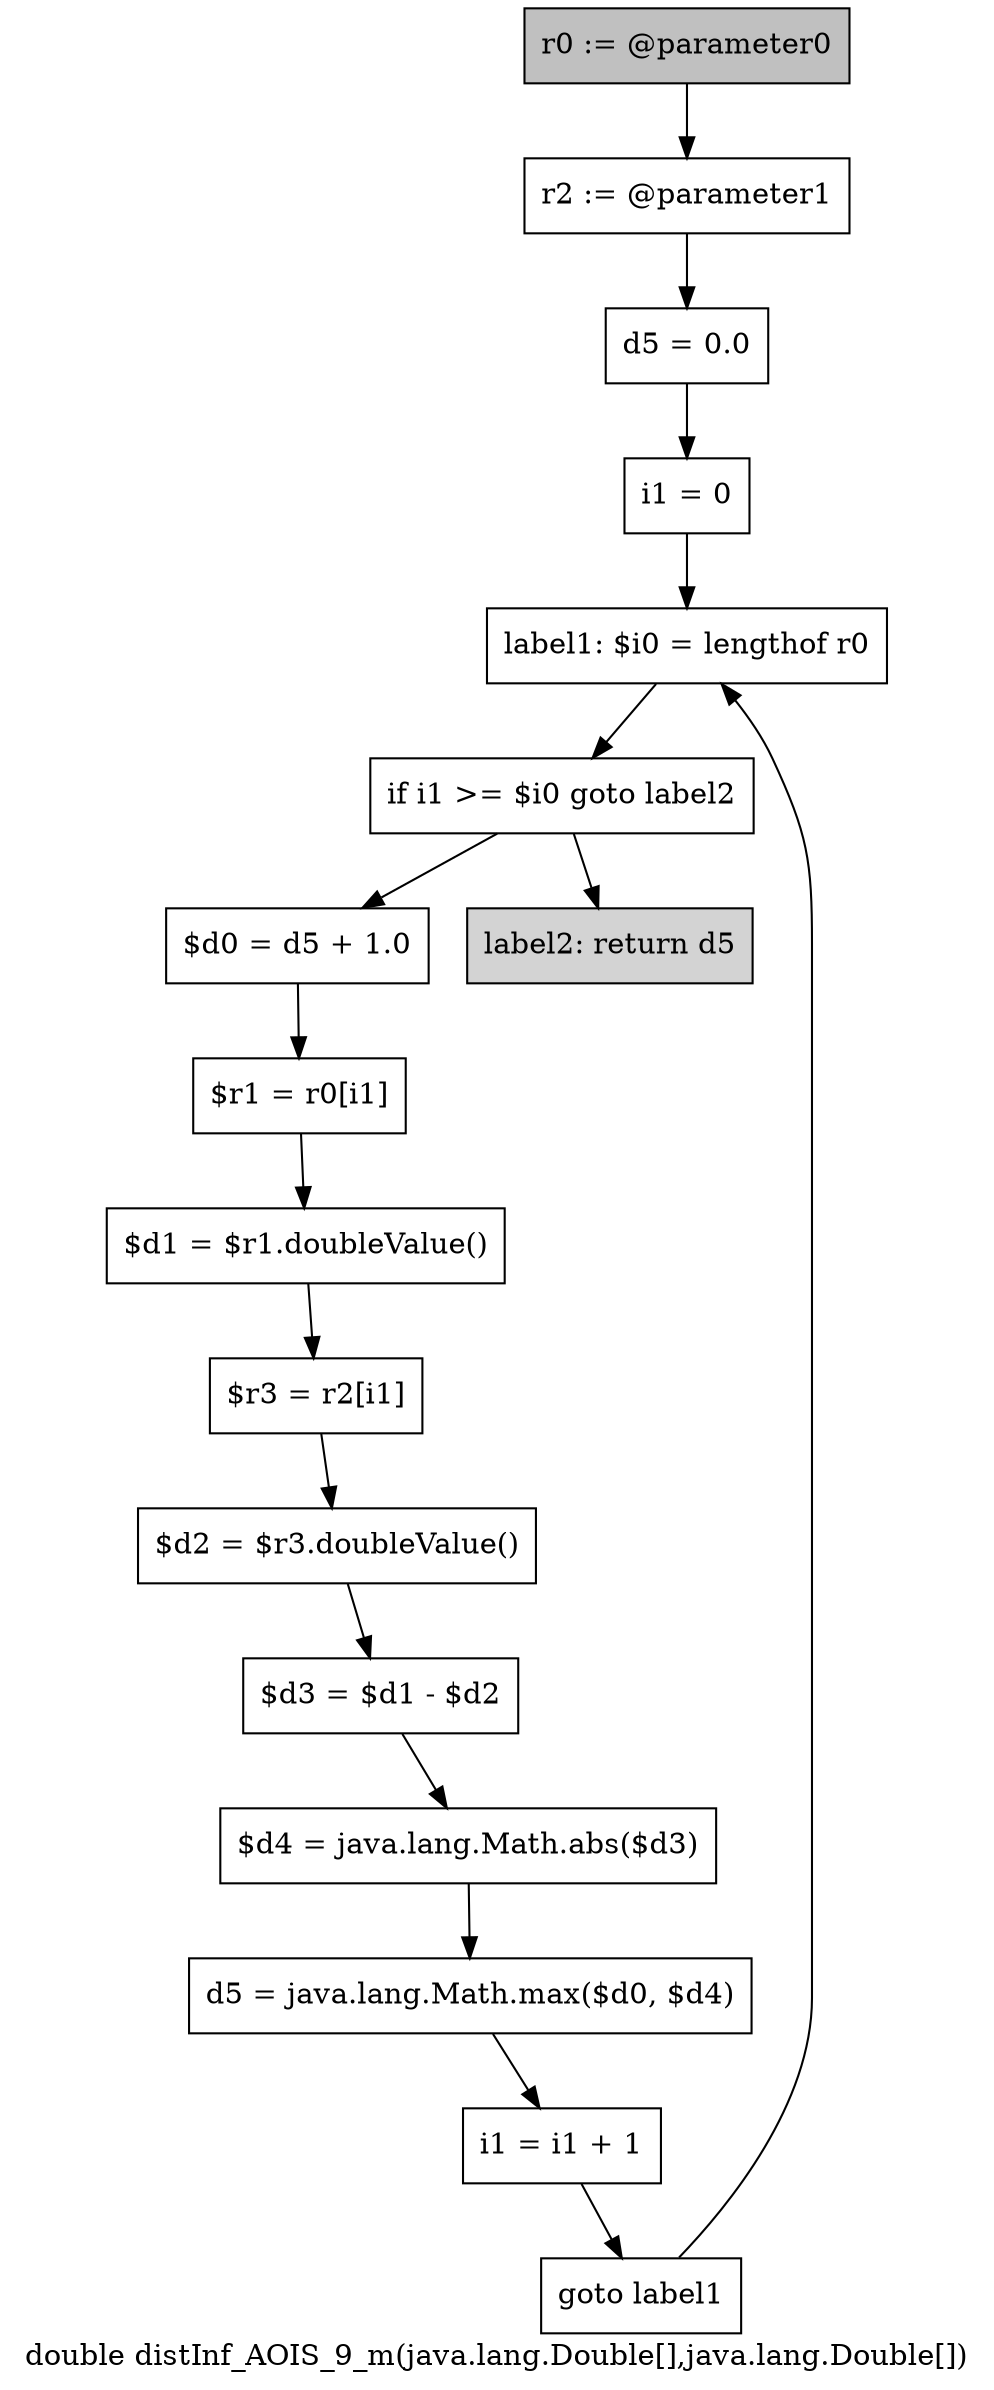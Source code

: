 digraph "double distInf_AOIS_9_m(java.lang.Double[],java.lang.Double[])" {
    label="double distInf_AOIS_9_m(java.lang.Double[],java.lang.Double[])";
    node [shape=box];
    "0" [style=filled,fillcolor=gray,label="r0 := @parameter0",];
    "1" [label="r2 := @parameter1",];
    "0"->"1";
    "2" [label="d5 = 0.0",];
    "1"->"2";
    "3" [label="i1 = 0",];
    "2"->"3";
    "4" [label="label1: $i0 = lengthof r0",];
    "3"->"4";
    "5" [label="if i1 >= $i0 goto label2",];
    "4"->"5";
    "6" [label="$d0 = d5 + 1.0",];
    "5"->"6";
    "16" [style=filled,fillcolor=lightgray,label="label2: return d5",];
    "5"->"16";
    "7" [label="$r1 = r0[i1]",];
    "6"->"7";
    "8" [label="$d1 = $r1.doubleValue()",];
    "7"->"8";
    "9" [label="$r3 = r2[i1]",];
    "8"->"9";
    "10" [label="$d2 = $r3.doubleValue()",];
    "9"->"10";
    "11" [label="$d3 = $d1 - $d2",];
    "10"->"11";
    "12" [label="$d4 = java.lang.Math.abs($d3)",];
    "11"->"12";
    "13" [label="d5 = java.lang.Math.max($d0, $d4)",];
    "12"->"13";
    "14" [label="i1 = i1 + 1",];
    "13"->"14";
    "15" [label="goto label1",];
    "14"->"15";
    "15"->"4";
}
